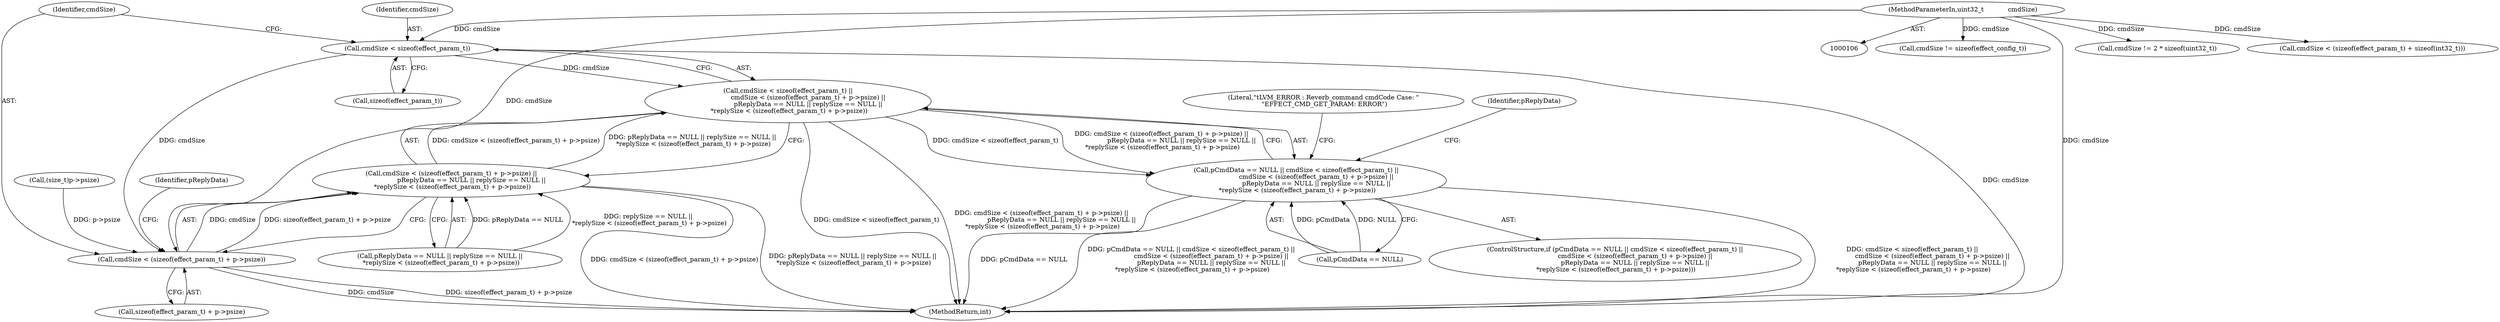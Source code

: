 digraph "0_Android_f490fc335772a9b14e78997486f4a572b0594c04_0@API" {
"1000274" [label="(Call,cmdSize < sizeof(effect_param_t))"];
"1000109" [label="(MethodParameterIn,uint32_t            cmdSize)"];
"1000273" [label="(Call,cmdSize < sizeof(effect_param_t) ||\n                    cmdSize < (sizeof(effect_param_t) + p->psize) ||\n                    pReplyData == NULL || replySize == NULL ||\n *replySize < (sizeof(effect_param_t) + p->psize))"];
"1000269" [label="(Call,pCmdData == NULL || cmdSize < sizeof(effect_param_t) ||\n                    cmdSize < (sizeof(effect_param_t) + p->psize) ||\n                    pReplyData == NULL || replySize == NULL ||\n *replySize < (sizeof(effect_param_t) + p->psize))"];
"1000279" [label="(Call,cmdSize < (sizeof(effect_param_t) + p->psize))"];
"1000278" [label="(Call,cmdSize < (sizeof(effect_param_t) + p->psize) ||\n                    pReplyData == NULL || replySize == NULL ||\n *replySize < (sizeof(effect_param_t) + p->psize))"];
"1000173" [label="(Call,cmdSize != sizeof(effect_config_t))"];
"1000281" [label="(Call,sizeof(effect_param_t) + p->psize)"];
"1000276" [label="(Call,sizeof(effect_param_t))"];
"1000685" [label="(MethodReturn,int)"];
"1000563" [label="(Call,cmdSize != 2 * sizeof(uint32_t))"];
"1000270" [label="(Call,pCmdData == NULL)"];
"1000273" [label="(Call,cmdSize < sizeof(effect_param_t) ||\n                    cmdSize < (sizeof(effect_param_t) + p->psize) ||\n                    pReplyData == NULL || replySize == NULL ||\n *replySize < (sizeof(effect_param_t) + p->psize))"];
"1000274" [label="(Call,cmdSize < sizeof(effect_param_t))"];
"1000380" [label="(Call,cmdSize < (sizeof(effect_param_t) + sizeof(int32_t)))"];
"1000269" [label="(Call,pCmdData == NULL || cmdSize < sizeof(effect_param_t) ||\n                    cmdSize < (sizeof(effect_param_t) + p->psize) ||\n                    pReplyData == NULL || replySize == NULL ||\n *replySize < (sizeof(effect_param_t) + p->psize))"];
"1000268" [label="(ControlStructure,if (pCmdData == NULL || cmdSize < sizeof(effect_param_t) ||\n                    cmdSize < (sizeof(effect_param_t) + p->psize) ||\n                    pReplyData == NULL || replySize == NULL ||\n *replySize < (sizeof(effect_param_t) + p->psize)))"];
"1000275" [label="(Identifier,cmdSize)"];
"1000278" [label="(Call,cmdSize < (sizeof(effect_param_t) + p->psize) ||\n                    pReplyData == NULL || replySize == NULL ||\n *replySize < (sizeof(effect_param_t) + p->psize))"];
"1000279" [label="(Call,cmdSize < (sizeof(effect_param_t) + p->psize))"];
"1000287" [label="(Call,pReplyData == NULL || replySize == NULL ||\n *replySize < (sizeof(effect_param_t) + p->psize))"];
"1000109" [label="(MethodParameterIn,uint32_t            cmdSize)"];
"1000289" [label="(Identifier,pReplyData)"];
"1000256" [label="(Call,(size_t)p->psize)"];
"1000311" [label="(Identifier,pReplyData)"];
"1000280" [label="(Identifier,cmdSize)"];
"1000306" [label="(Literal,\"\tLVM_ERROR : Reverb_command cmdCode Case: \"\n \"EFFECT_CMD_GET_PARAM: ERROR\")"];
"1000274" -> "1000273"  [label="AST: "];
"1000274" -> "1000276"  [label="CFG: "];
"1000275" -> "1000274"  [label="AST: "];
"1000276" -> "1000274"  [label="AST: "];
"1000280" -> "1000274"  [label="CFG: "];
"1000273" -> "1000274"  [label="CFG: "];
"1000274" -> "1000685"  [label="DDG: cmdSize"];
"1000274" -> "1000273"  [label="DDG: cmdSize"];
"1000109" -> "1000274"  [label="DDG: cmdSize"];
"1000274" -> "1000279"  [label="DDG: cmdSize"];
"1000109" -> "1000106"  [label="AST: "];
"1000109" -> "1000685"  [label="DDG: cmdSize"];
"1000109" -> "1000173"  [label="DDG: cmdSize"];
"1000109" -> "1000279"  [label="DDG: cmdSize"];
"1000109" -> "1000380"  [label="DDG: cmdSize"];
"1000109" -> "1000563"  [label="DDG: cmdSize"];
"1000273" -> "1000269"  [label="AST: "];
"1000273" -> "1000278"  [label="CFG: "];
"1000278" -> "1000273"  [label="AST: "];
"1000269" -> "1000273"  [label="CFG: "];
"1000273" -> "1000685"  [label="DDG: cmdSize < sizeof(effect_param_t)"];
"1000273" -> "1000685"  [label="DDG: cmdSize < (sizeof(effect_param_t) + p->psize) ||\n                    pReplyData == NULL || replySize == NULL ||\n *replySize < (sizeof(effect_param_t) + p->psize)"];
"1000273" -> "1000269"  [label="DDG: cmdSize < sizeof(effect_param_t)"];
"1000273" -> "1000269"  [label="DDG: cmdSize < (sizeof(effect_param_t) + p->psize) ||\n                    pReplyData == NULL || replySize == NULL ||\n *replySize < (sizeof(effect_param_t) + p->psize)"];
"1000278" -> "1000273"  [label="DDG: cmdSize < (sizeof(effect_param_t) + p->psize)"];
"1000278" -> "1000273"  [label="DDG: pReplyData == NULL || replySize == NULL ||\n *replySize < (sizeof(effect_param_t) + p->psize)"];
"1000269" -> "1000268"  [label="AST: "];
"1000269" -> "1000270"  [label="CFG: "];
"1000270" -> "1000269"  [label="AST: "];
"1000306" -> "1000269"  [label="CFG: "];
"1000311" -> "1000269"  [label="CFG: "];
"1000269" -> "1000685"  [label="DDG: pCmdData == NULL || cmdSize < sizeof(effect_param_t) ||\n                    cmdSize < (sizeof(effect_param_t) + p->psize) ||\n                    pReplyData == NULL || replySize == NULL ||\n *replySize < (sizeof(effect_param_t) + p->psize)"];
"1000269" -> "1000685"  [label="DDG: cmdSize < sizeof(effect_param_t) ||\n                    cmdSize < (sizeof(effect_param_t) + p->psize) ||\n                    pReplyData == NULL || replySize == NULL ||\n *replySize < (sizeof(effect_param_t) + p->psize)"];
"1000269" -> "1000685"  [label="DDG: pCmdData == NULL"];
"1000270" -> "1000269"  [label="DDG: pCmdData"];
"1000270" -> "1000269"  [label="DDG: NULL"];
"1000279" -> "1000278"  [label="AST: "];
"1000279" -> "1000281"  [label="CFG: "];
"1000280" -> "1000279"  [label="AST: "];
"1000281" -> "1000279"  [label="AST: "];
"1000289" -> "1000279"  [label="CFG: "];
"1000278" -> "1000279"  [label="CFG: "];
"1000279" -> "1000685"  [label="DDG: cmdSize"];
"1000279" -> "1000685"  [label="DDG: sizeof(effect_param_t) + p->psize"];
"1000279" -> "1000278"  [label="DDG: cmdSize"];
"1000279" -> "1000278"  [label="DDG: sizeof(effect_param_t) + p->psize"];
"1000256" -> "1000279"  [label="DDG: p->psize"];
"1000278" -> "1000287"  [label="CFG: "];
"1000287" -> "1000278"  [label="AST: "];
"1000278" -> "1000685"  [label="DDG: pReplyData == NULL || replySize == NULL ||\n *replySize < (sizeof(effect_param_t) + p->psize)"];
"1000278" -> "1000685"  [label="DDG: cmdSize < (sizeof(effect_param_t) + p->psize)"];
"1000287" -> "1000278"  [label="DDG: pReplyData == NULL"];
"1000287" -> "1000278"  [label="DDG: replySize == NULL ||\n *replySize < (sizeof(effect_param_t) + p->psize)"];
}
